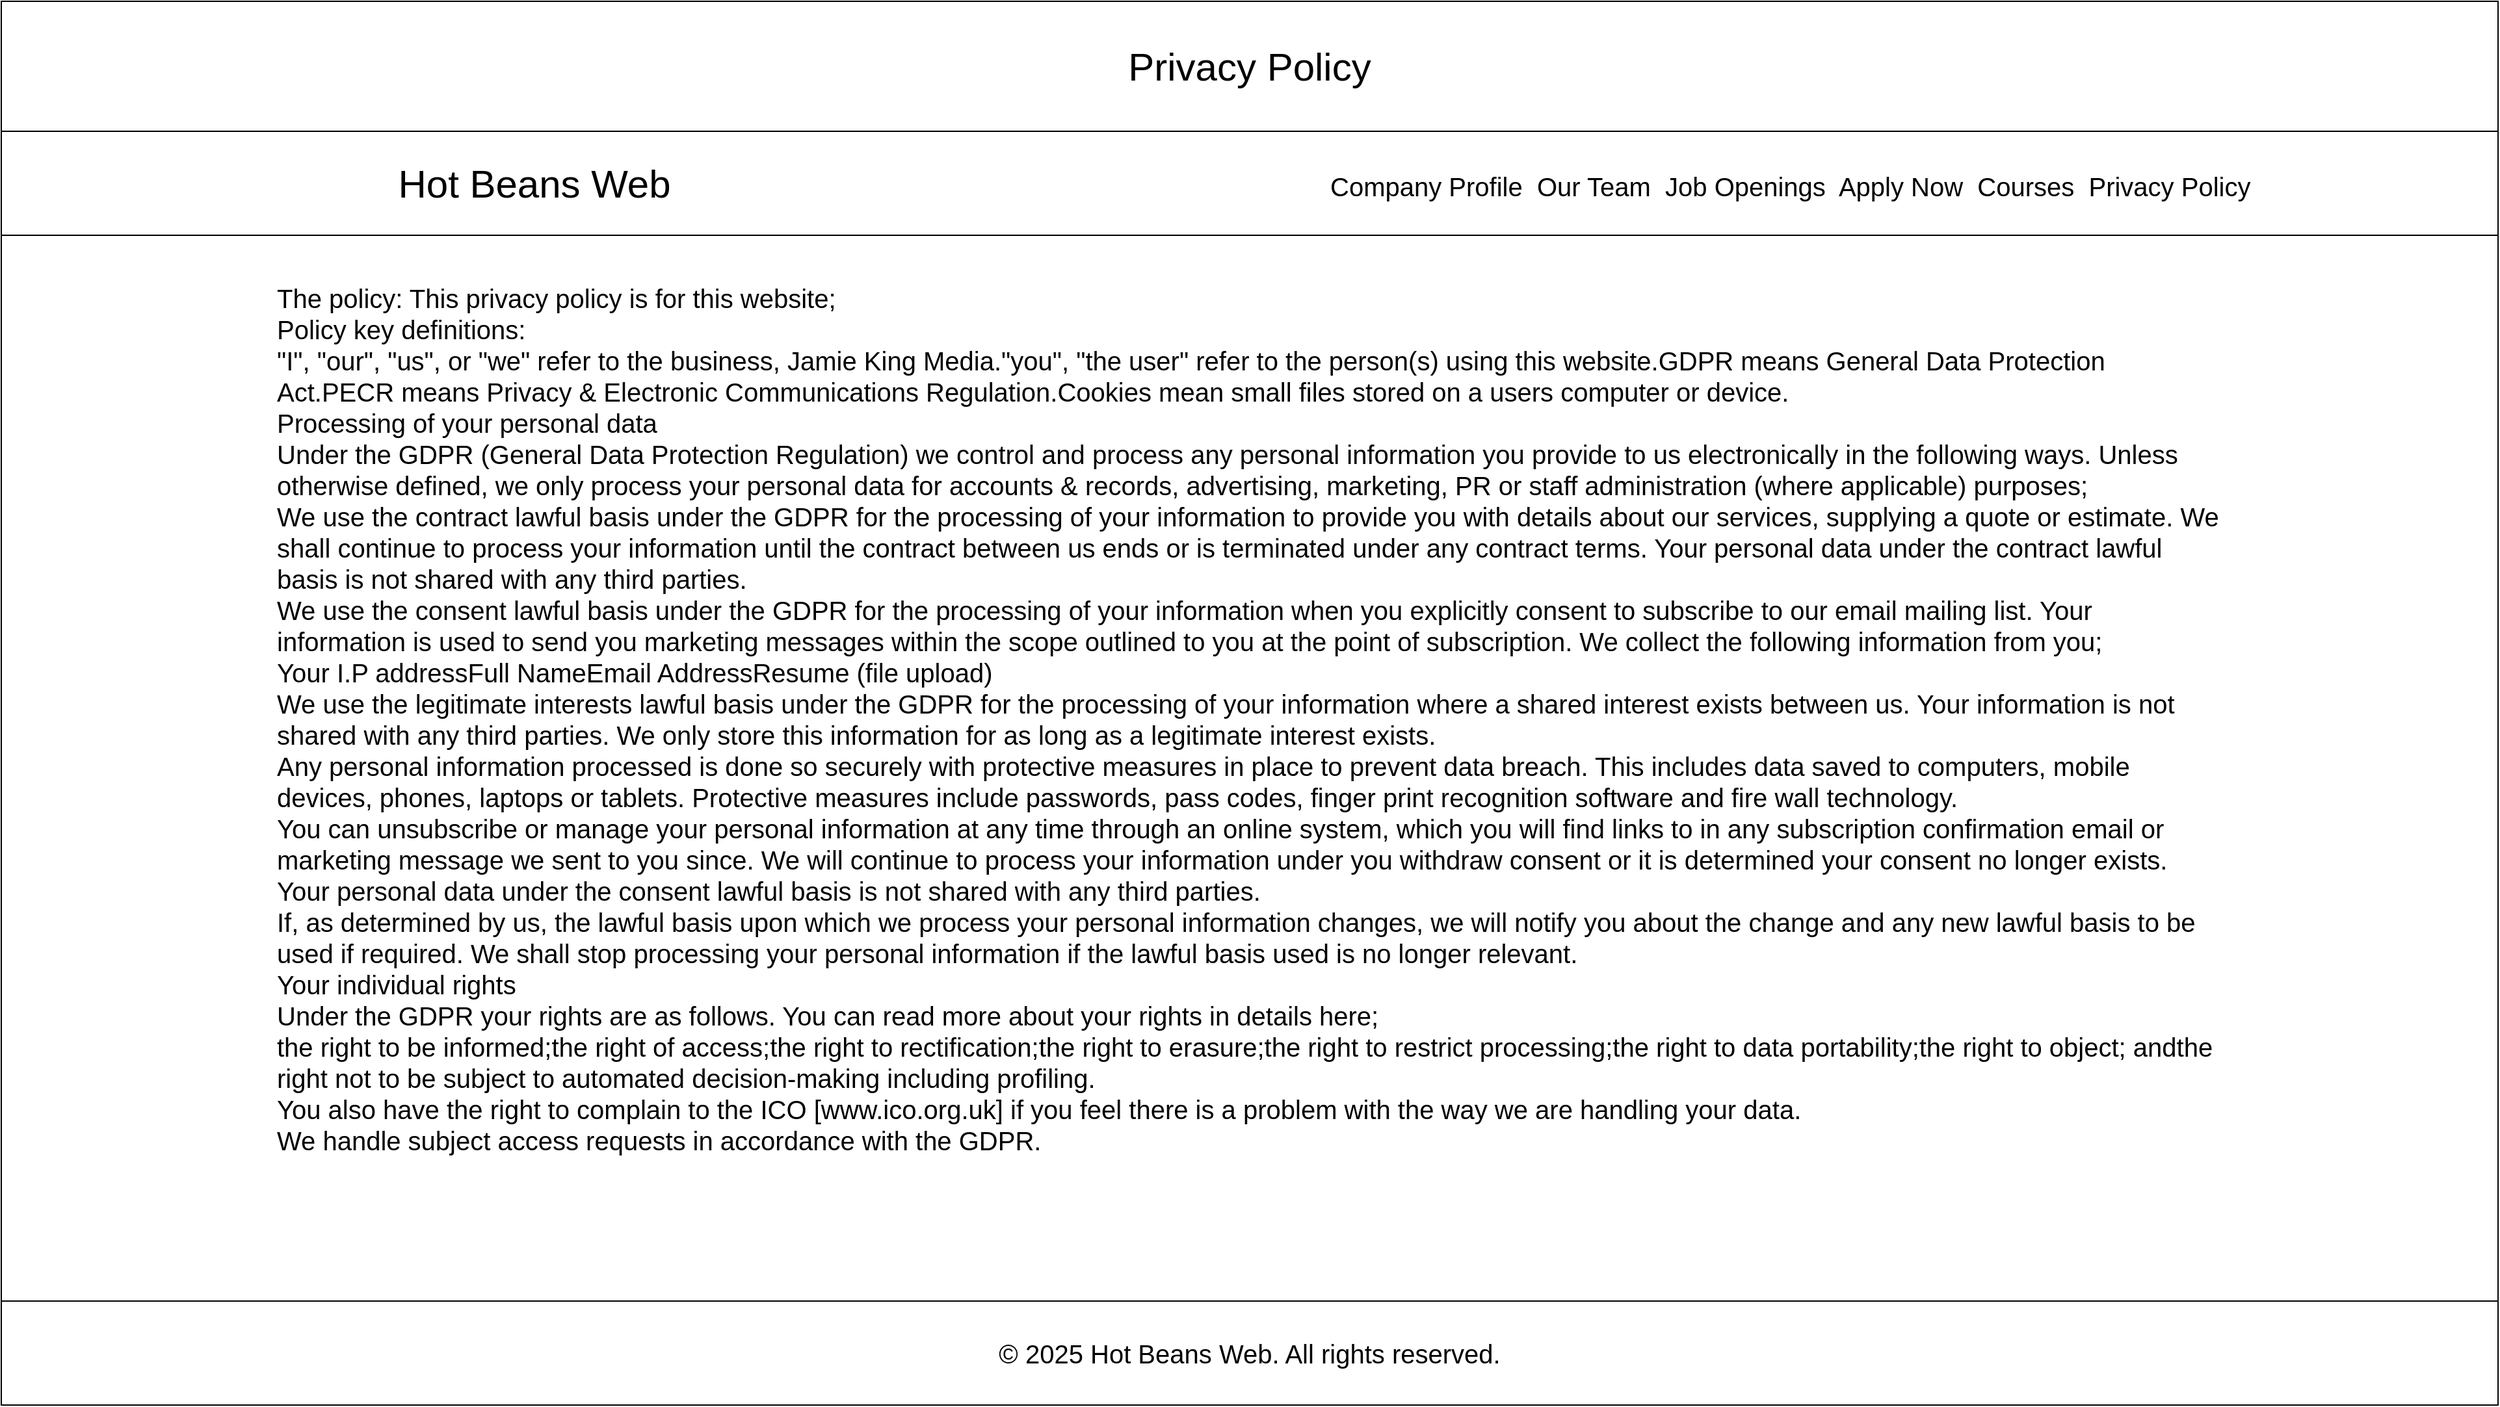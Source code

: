 <mxfile version="27.0.5">
  <diagram name="Page-1" id="Wk2SZ3Dgn6wj2FgpQmdu">
    <mxGraphModel dx="2037" dy="1179" grid="1" gridSize="10" guides="1" tooltips="1" connect="1" arrows="1" fold="1" page="1" pageScale="1" pageWidth="1920" pageHeight="1080" math="0" shadow="0">
      <root>
        <mxCell id="0" />
        <mxCell id="1" parent="0" />
        <mxCell id="2mj4cjvI3WKVShRjhSFl-1" value="" style="rounded=0;whiteSpace=wrap;html=1;fillColor=light-dark(#FFFFFF,#FFFFFF);" parent="1" vertex="1">
          <mxGeometry width="1920" height="1080" as="geometry" />
        </mxCell>
        <mxCell id="2mj4cjvI3WKVShRjhSFl-2" value="" style="rounded=0;whiteSpace=wrap;html=1;fillColor=light-dark(#FFFFFF,#007FFF);" parent="1" vertex="1">
          <mxGeometry width="1920" height="100" as="geometry" />
        </mxCell>
        <mxCell id="2mj4cjvI3WKVShRjhSFl-3" value="" style="rounded=0;whiteSpace=wrap;html=1;fillColor=light-dark(#FFFFFF,#1A1A1A);" parent="1" vertex="1">
          <mxGeometry y="100" width="1920" height="80" as="geometry" />
        </mxCell>
        <mxCell id="2mj4cjvI3WKVShRjhSFl-5" value="Privacy Policy" style="text;html=1;align=center;verticalAlign=middle;whiteSpace=wrap;rounded=0;fontSize=30;" parent="1" vertex="1">
          <mxGeometry x="790" y="20" width="340" height="60" as="geometry" />
        </mxCell>
        <mxCell id="2mj4cjvI3WKVShRjhSFl-6" value="Hot Beans Web" style="text;html=1;align=center;verticalAlign=middle;whiteSpace=wrap;rounded=0;fontSize=30;" parent="1" vertex="1">
          <mxGeometry x="300" y="100" width="220" height="80" as="geometry" />
        </mxCell>
        <mxCell id="2mj4cjvI3WKVShRjhSFl-7" value="&lt;font style=&quot;font-size: 20px;&quot;&gt;Company Profile&amp;nbsp; Our Team&amp;nbsp; Job Openings&amp;nbsp; Apply Now&amp;nbsp; Courses&amp;nbsp; Privacy Policy&lt;/font&gt;" style="text;whiteSpace=wrap;html=1;fontSize=25;verticalAlign=middle;" parent="1" vertex="1">
          <mxGeometry x="1020" y="100" width="900" height="80" as="geometry" />
        </mxCell>
        <UserObject label="The policy: This privacy policy is for this website;&lt;br&gt;Policy key definitions:&lt;br&gt;&quot;I&quot;, &quot;our&quot;, &quot;us&quot;, or &quot;we&quot; refer to the business, Jamie King Media.&quot;you&quot;, &quot;the user&quot; refer to the person(s) using this website.GDPR means General Data Protection Act.PECR means Privacy &amp;amp; Electronic Communications Regulation.Cookies mean small files stored on a users computer or device.&lt;br&gt;Processing of your personal data&lt;br&gt;Under the GDPR (General Data Protection Regulation) we control and process any personal information you provide to us electronically in the following ways. Unless otherwise defined, we only process your personal data for accounts &amp;amp; records, advertising, marketing, PR or staff administration (where applicable) purposes;&lt;br&gt;We use the contract lawful basis under the GDPR for the processing of your information to provide you with details about our services, supplying a quote or estimate. We shall continue to process your information until the contract between us ends or is terminated under any contract terms. Your personal data under the contract lawful basis is not shared with any third parties.&lt;br&gt;We use the consent lawful basis under the GDPR for the processing of your information when you explicitly consent to subscribe to our email mailing list. Your information is used to send you marketing messages within the scope outlined to you at the point of subscription. We collect the following information from you;&lt;br&gt;Your I.P addressFull NameEmail AddressResume (file upload)&lt;br&gt;We use the legitimate interests lawful basis under the GDPR for the processing of your information where a shared interest exists between us. Your information is not shared with any third parties. We only store this information for as long as a legitimate interest exists.&lt;br&gt;Any personal information processed is done so securely with protective measures in place to prevent data breach. This includes data saved to computers, mobile devices, phones, laptops or tablets. Protective measures include passwords, pass codes, finger print recognition software and fire wall technology.&lt;br&gt;You can unsubscribe or manage your personal information at any time through an online system, which you will find links to in any subscription confirmation email or marketing message we sent to you since. We will continue to process your information under you withdraw consent or it is determined your consent no longer exists. Your personal data under the consent lawful basis is not shared with any third parties.&lt;br&gt;If, as determined by us, the lawful basis upon which we process your personal information changes, we will notify you about the change and any new lawful basis to be used if required. We shall stop processing your personal information if the lawful basis used is no longer relevant.&lt;br&gt;Your individual rights&lt;br&gt;Under the GDPR your rights are as follows. You can read more about your rights in details here;&lt;br&gt;the right to be informed;the right of access;the right to rectification;the right to erasure;the right to restrict processing;the right to data portability;the right to object; andthe right not to be subject to automated decision-making including profiling.&lt;br&gt;You also have the right to complain to the ICO [www.ico.org.uk] if you feel there is a problem with the way we are handling your data.&lt;br&gt;We handle subject access requests in accordance with the GDPR." id="qmOIuZe4hRwivx6xctNg-1">
          <mxCell style="text;whiteSpace=wrap;html=1;fontColor=light-dark(#000000,#000000);fontSize=20;" parent="1" vertex="1">
            <mxGeometry x="210" y="210" width="1500" height="750" as="geometry" />
          </mxCell>
        </UserObject>
        <mxCell id="6vwyDtYXKGUiSL_Yxjqe-2" value="" style="rounded=0;whiteSpace=wrap;html=1;fillColor=light-dark(#FFFFFF,#1A1A1A);" parent="1" vertex="1">
          <mxGeometry y="1000" width="1920" height="80" as="geometry" />
        </mxCell>
        <mxCell id="6vwyDtYXKGUiSL_Yxjqe-1" value="© 2025 Hot Beans Web. All rights reserved." style="text;whiteSpace=wrap;html=1;align=center;verticalAlign=middle;fontSize=20;" parent="1" vertex="1">
          <mxGeometry x="760" y="1000" width="400" height="80" as="geometry" />
        </mxCell>
      </root>
    </mxGraphModel>
  </diagram>
</mxfile>
